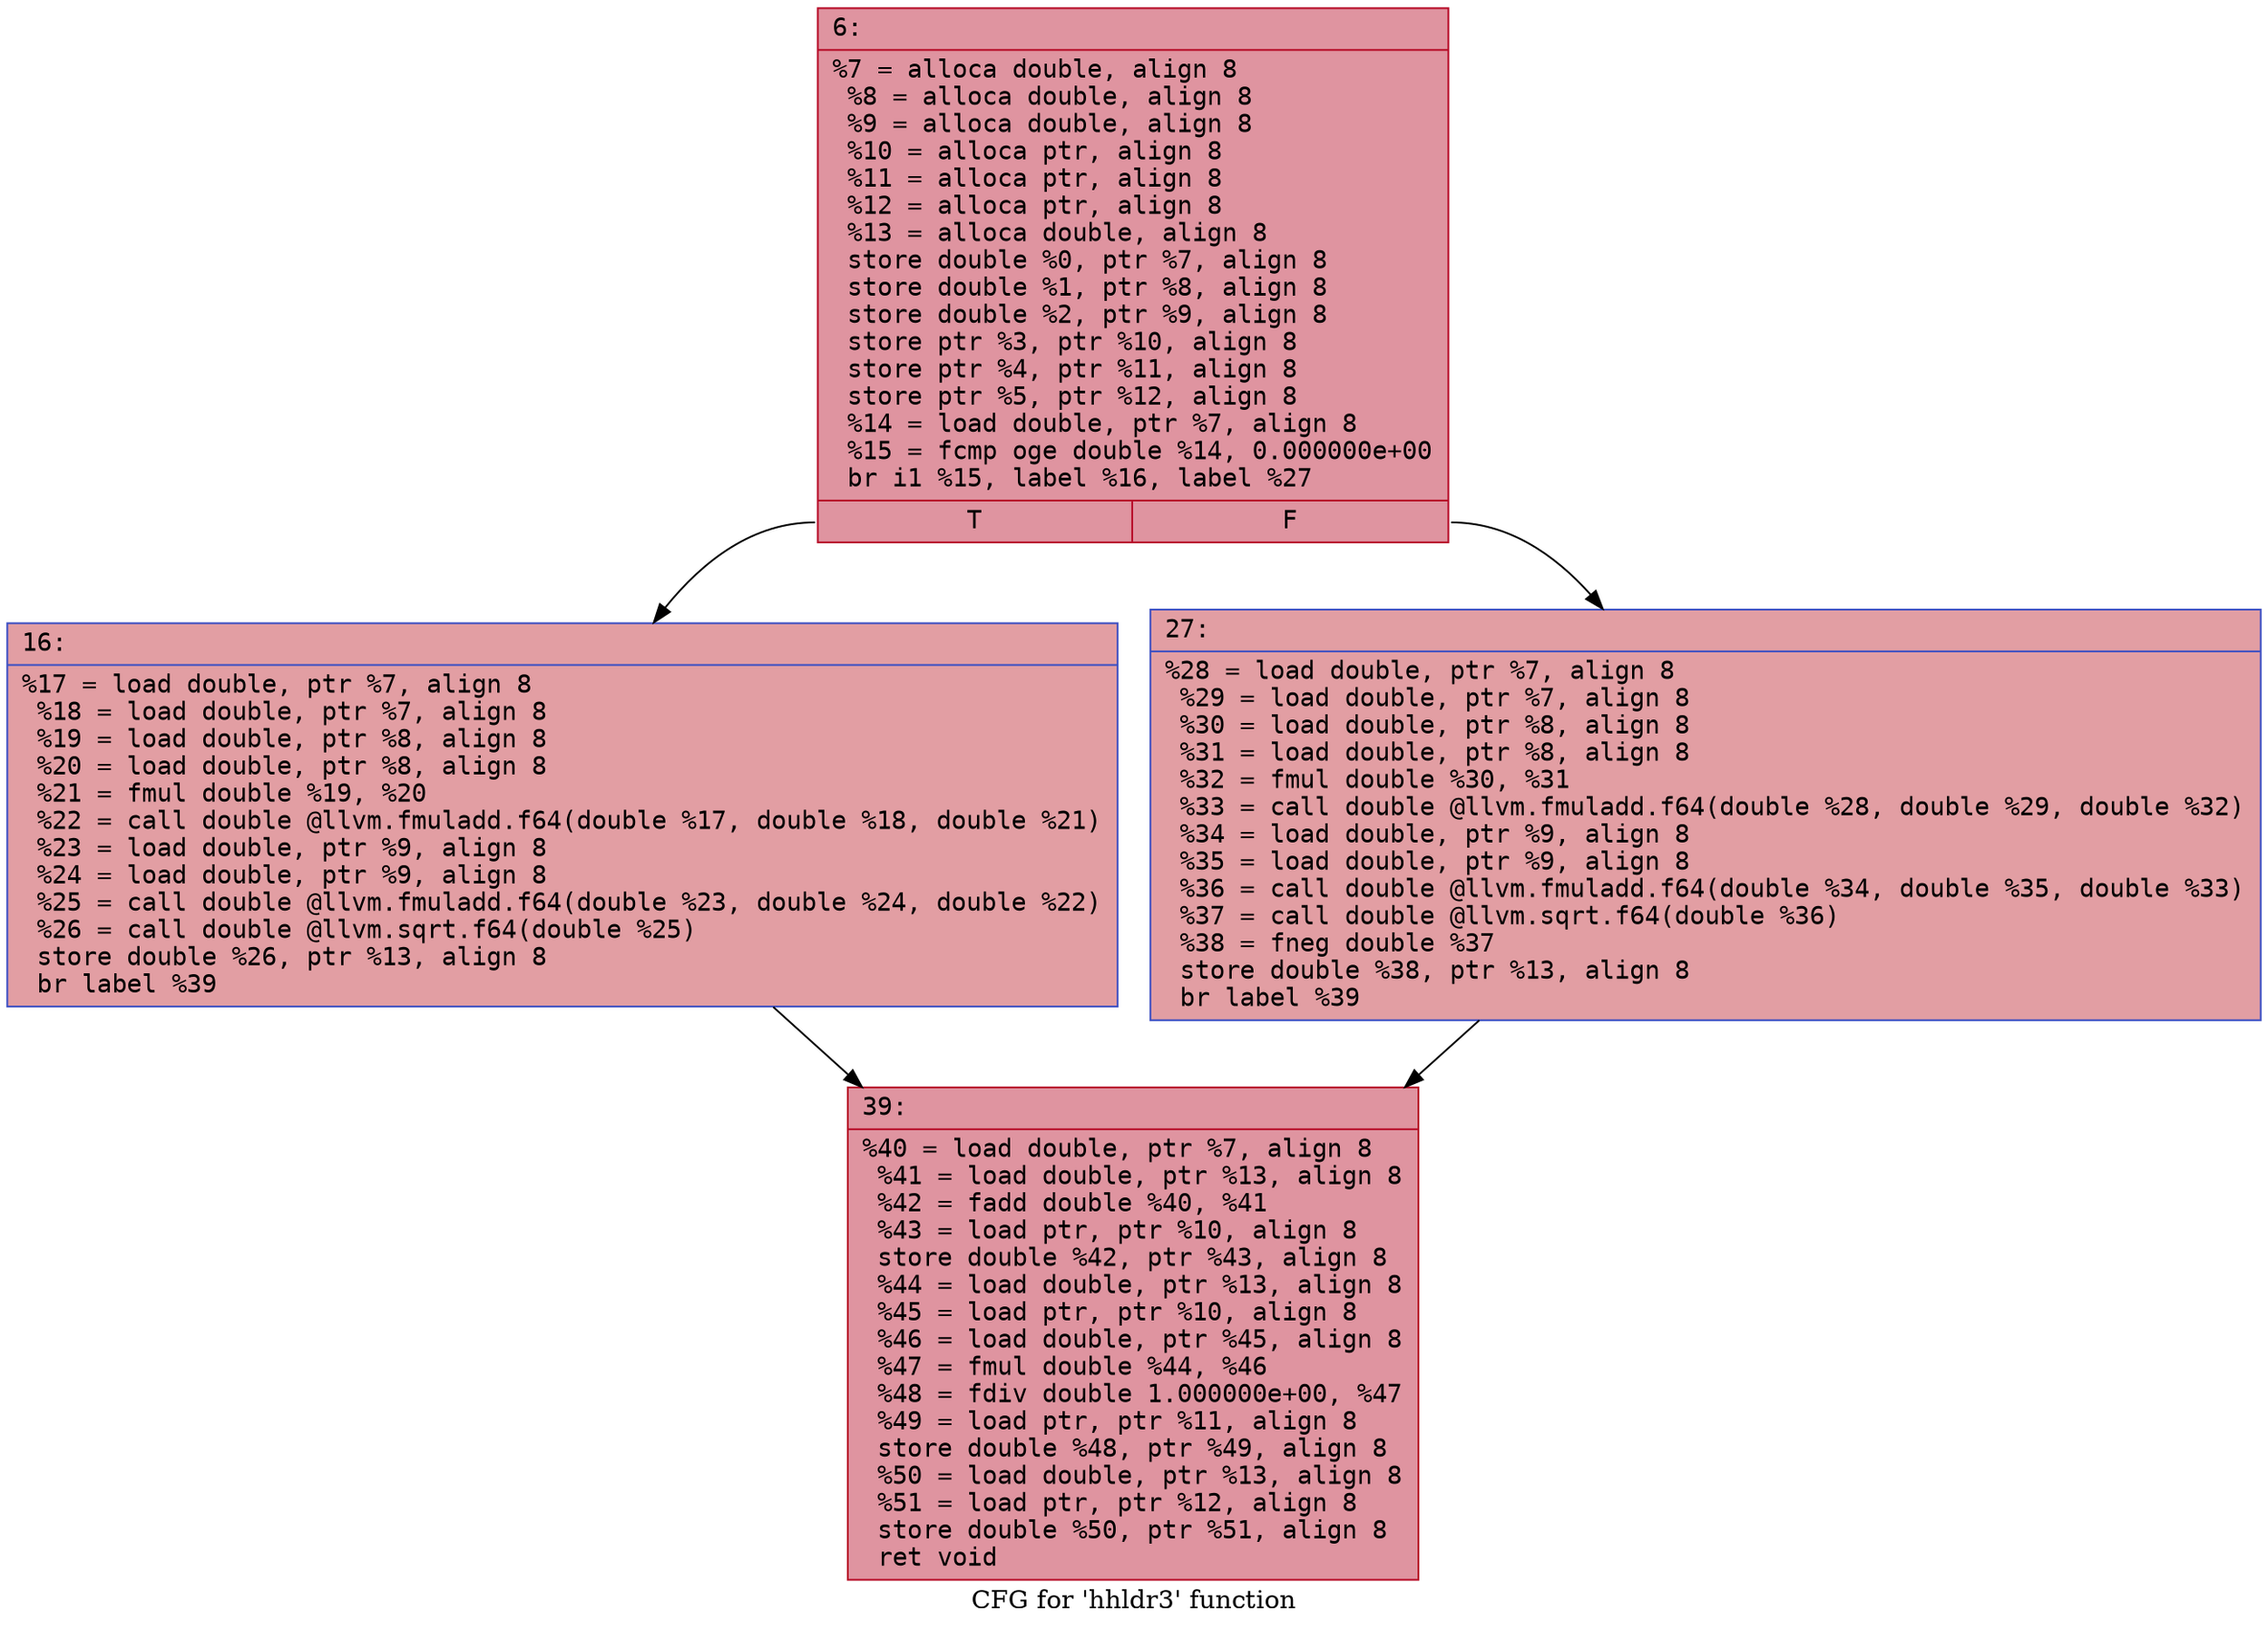 digraph "CFG for 'hhldr3' function" {
	label="CFG for 'hhldr3' function";

	Node0x600001f8f930 [shape=record,color="#b70d28ff", style=filled, fillcolor="#b70d2870" fontname="Courier",label="{6:\l|  %7 = alloca double, align 8\l  %8 = alloca double, align 8\l  %9 = alloca double, align 8\l  %10 = alloca ptr, align 8\l  %11 = alloca ptr, align 8\l  %12 = alloca ptr, align 8\l  %13 = alloca double, align 8\l  store double %0, ptr %7, align 8\l  store double %1, ptr %8, align 8\l  store double %2, ptr %9, align 8\l  store ptr %3, ptr %10, align 8\l  store ptr %4, ptr %11, align 8\l  store ptr %5, ptr %12, align 8\l  %14 = load double, ptr %7, align 8\l  %15 = fcmp oge double %14, 0.000000e+00\l  br i1 %15, label %16, label %27\l|{<s0>T|<s1>F}}"];
	Node0x600001f8f930:s0 -> Node0x600001f8fac0[tooltip="6 -> 16\nProbability 50.00%" ];
	Node0x600001f8f930:s1 -> Node0x600001f8fb10[tooltip="6 -> 27\nProbability 50.00%" ];
	Node0x600001f8fac0 [shape=record,color="#3d50c3ff", style=filled, fillcolor="#be242e70" fontname="Courier",label="{16:\l|  %17 = load double, ptr %7, align 8\l  %18 = load double, ptr %7, align 8\l  %19 = load double, ptr %8, align 8\l  %20 = load double, ptr %8, align 8\l  %21 = fmul double %19, %20\l  %22 = call double @llvm.fmuladd.f64(double %17, double %18, double %21)\l  %23 = load double, ptr %9, align 8\l  %24 = load double, ptr %9, align 8\l  %25 = call double @llvm.fmuladd.f64(double %23, double %24, double %22)\l  %26 = call double @llvm.sqrt.f64(double %25)\l  store double %26, ptr %13, align 8\l  br label %39\l}"];
	Node0x600001f8fac0 -> Node0x600001f8fb60[tooltip="16 -> 39\nProbability 100.00%" ];
	Node0x600001f8fb10 [shape=record,color="#3d50c3ff", style=filled, fillcolor="#be242e70" fontname="Courier",label="{27:\l|  %28 = load double, ptr %7, align 8\l  %29 = load double, ptr %7, align 8\l  %30 = load double, ptr %8, align 8\l  %31 = load double, ptr %8, align 8\l  %32 = fmul double %30, %31\l  %33 = call double @llvm.fmuladd.f64(double %28, double %29, double %32)\l  %34 = load double, ptr %9, align 8\l  %35 = load double, ptr %9, align 8\l  %36 = call double @llvm.fmuladd.f64(double %34, double %35, double %33)\l  %37 = call double @llvm.sqrt.f64(double %36)\l  %38 = fneg double %37\l  store double %38, ptr %13, align 8\l  br label %39\l}"];
	Node0x600001f8fb10 -> Node0x600001f8fb60[tooltip="27 -> 39\nProbability 100.00%" ];
	Node0x600001f8fb60 [shape=record,color="#b70d28ff", style=filled, fillcolor="#b70d2870" fontname="Courier",label="{39:\l|  %40 = load double, ptr %7, align 8\l  %41 = load double, ptr %13, align 8\l  %42 = fadd double %40, %41\l  %43 = load ptr, ptr %10, align 8\l  store double %42, ptr %43, align 8\l  %44 = load double, ptr %13, align 8\l  %45 = load ptr, ptr %10, align 8\l  %46 = load double, ptr %45, align 8\l  %47 = fmul double %44, %46\l  %48 = fdiv double 1.000000e+00, %47\l  %49 = load ptr, ptr %11, align 8\l  store double %48, ptr %49, align 8\l  %50 = load double, ptr %13, align 8\l  %51 = load ptr, ptr %12, align 8\l  store double %50, ptr %51, align 8\l  ret void\l}"];
}
